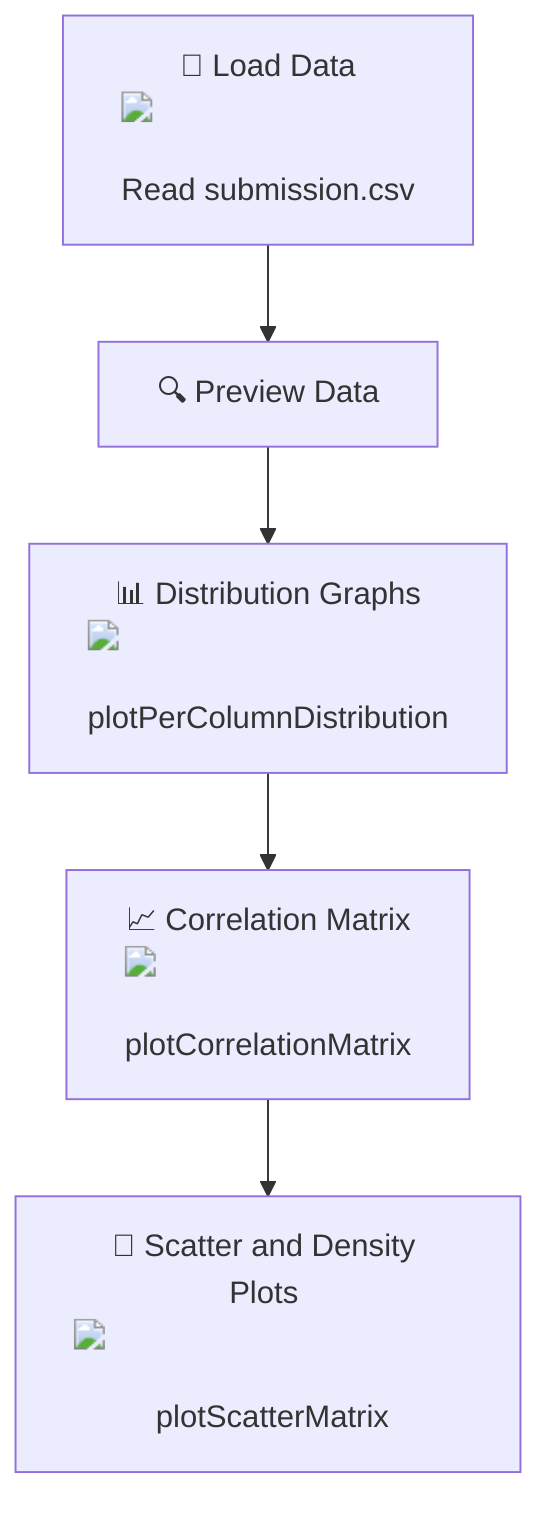 flowchart TD
    A["📁 Load Data <img src='file.svg' /> <br/> Read submission.csv"] --> B["🔍 Preview Data"]
    B --> C["📊 Distribution Graphs <img src='dummy_plots/hist_template.svg' /> <br/> plotPerColumnDistribution"]
    C --> D["📈 Correlation Matrix <img src='dummy_plots/boxplot_template.svg' /> <br/> plotCorrelationMatrix"]
    D --> E["🔗 Scatter and Density Plots <img src='dummy_plots/scatter_plot_template.svg' /> <br/> plotScatterMatrix"]